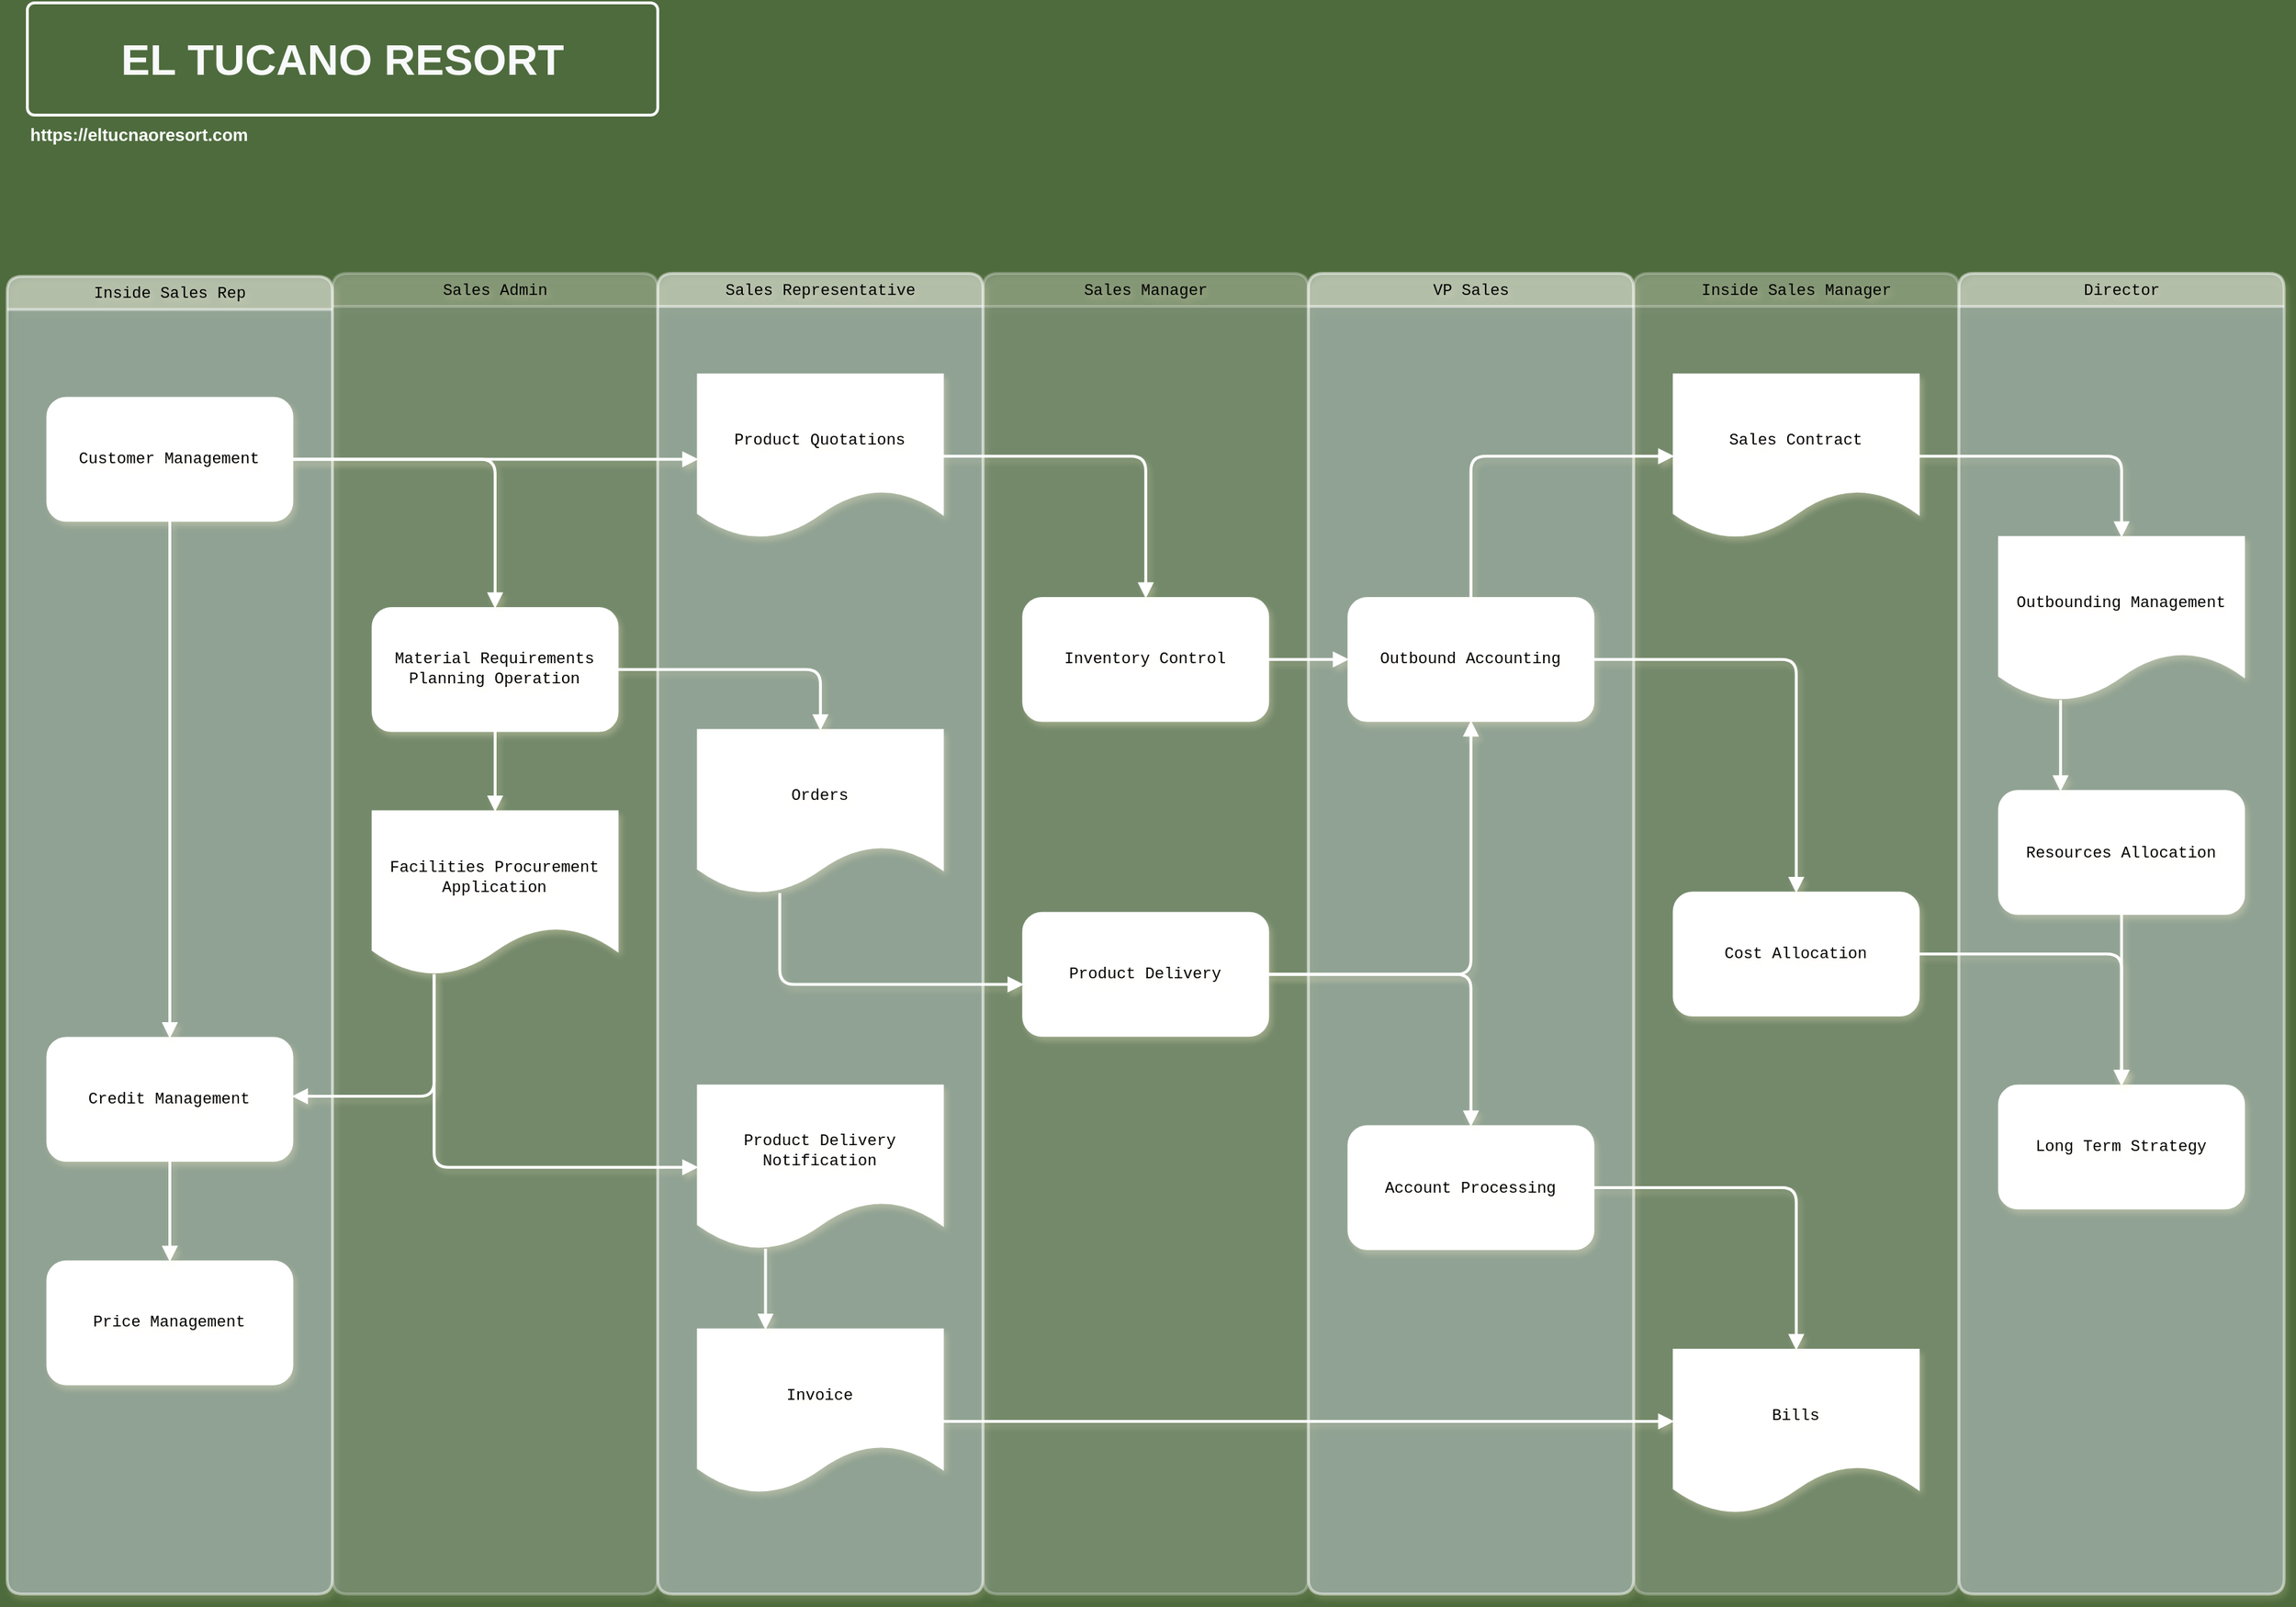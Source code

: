 <mxfile version="24.7.16">
  <diagram id="07fea595-8f29-1299-0266-81d95cde20df" name="Page-1">
    <mxGraphModel dx="2120" dy="1531" grid="1" gridSize="48" guides="1" tooltips="1" connect="1" arrows="1" fold="1" page="1" pageScale="1" pageWidth="827" pageHeight="1169" background="#4E6B3D" math="0" shadow="0">
      <root>
        <mxCell id="0" />
        <mxCell id="1" parent="0" />
        <mxCell id="x-ANHdW1QQ-1PhI1n00a-327" value="&lt;h1 style=&quot;margin-bottom: 21.44px;&quot;&gt;&lt;font style=&quot;font-size: 30px;&quot;&gt;&lt;b style=&quot;&quot;&gt;EL TUCANO RESORT&lt;/b&gt;&lt;/font&gt;&lt;/h1&gt;" style="html=1;shadow=0;dashed=0;shape=mxgraph.bootstrap.rrect;rSize=5;strokeColor=#F8F9FA;strokeWidth=2;fillColor=none;fontColor=#F8F9FA;whiteSpace=wrap;align=center;verticalAlign=middle;spacingLeft=0;fontStyle=0;fontSize=16;spacing=5;rounded=1;" vertex="1" parent="1">
          <mxGeometry x="48" y="38" width="437.94" height="78" as="geometry" />
        </mxCell>
        <mxCell id="x-ANHdW1QQ-1PhI1n00a-328" value="&lt;div style=&quot;text-align: center;&quot;&gt;&lt;span style=&quot;background-color: initial;&quot;&gt;&lt;font face=&quot;Helvetica&quot; size=&quot;1&quot; style=&quot;&quot; color=&quot;#ffffff&quot;&gt;&lt;b style=&quot;font-size: 12px;&quot;&gt;https://eltucnaoresort.com&lt;/b&gt;&lt;/font&gt;&lt;/span&gt;&lt;/div&gt;" style="text;whiteSpace=wrap;html=1;" vertex="1" parent="1">
          <mxGeometry x="48" y="116" width="153" height="28" as="geometry" />
        </mxCell>
        <mxCell id="170" value="&lt;font style=&quot;font-size: 11px;&quot;&gt;Inside Sales Rep&lt;/font&gt;" style="swimlane;whiteSpace=wrap;swimlaneFillColor=#BAC8D3;fontFamily=Courier New;html=1;opacity=50;rounded=1;shadow=1;strokeWidth=2;labelBackgroundColor=none;labelBorderColor=none;textShadow=1;fontStyle=0;align=center;fontSize=11;shadowOpacity=29;shadowColor=#FFF2CC;strokeColor=#ffffff;" parent="1" vertex="1">
          <mxGeometry x="34" y="228.118" width="225.97" height="915.882" as="geometry">
            <mxRectangle x="20" y="20" width="80" height="23" as="alternateBounds" />
          </mxGeometry>
        </mxCell>
        <mxCell id="171" value="Customer Management" style="whiteSpace=wrap;shadow=1;fontFamily=Courier New;fontStyle=0;html=1;fontSize=11;spacing=6;verticalAlign=middle;rounded=1;strokeWidth=2;labelBackgroundColor=none;labelBorderColor=none;textShadow=1;align=center;shadowOpacity=29;shadowColor=#FFF2CC;strokeColor=#ffffff;" parent="170" vertex="1">
          <mxGeometry x="28.246" y="84.738" width="169.477" height="84.738" as="geometry" />
        </mxCell>
        <mxCell id="172" value="Credit Management" style="whiteSpace=wrap;shadow=1;fontFamily=Courier New;fontStyle=0;html=1;fontSize=11;spacing=6;verticalAlign=middle;rounded=1;strokeWidth=2;labelBackgroundColor=none;labelBorderColor=none;textShadow=1;align=center;shadowOpacity=29;shadowColor=#FFF2CC;strokeColor=#ffffff;" parent="170" vertex="1">
          <mxGeometry x="28.246" y="529.615" width="169.477" height="84.738" as="geometry" />
        </mxCell>
        <mxCell id="173" value="Price Management" style="whiteSpace=wrap;shadow=1;fontFamily=Courier New;fontStyle=0;html=1;fontSize=11;spacing=6;verticalAlign=middle;rounded=1;strokeWidth=2;labelBackgroundColor=none;labelBorderColor=none;textShadow=1;align=center;shadowOpacity=29;shadowColor=#FFF2CC;strokeColor=#ffffff;" parent="170" vertex="1">
          <mxGeometry x="28.246" y="684.969" width="169.477" height="84.738" as="geometry" />
        </mxCell>
        <mxCell id="174" value="" style="edgeStyle=segmentEdgeStyle;strokeWidth=2;html=1;endArrow=block;endFill=1;rounded=1;shadow=1;labelBackgroundColor=none;labelBorderColor=none;textShadow=1;fontStyle=0;align=center;fontSize=11;fontFamily=Courier New;fontColor=default;shadowOpacity=29;shadowColor=#FFF2CC;strokeColor=#ffffff;" parent="170" source="172" target="173" edge="1">
          <mxGeometry width="100" height="100" relative="1" as="geometry">
            <mxPoint x="240.093" y="561.392" as="sourcePoint" />
            <mxPoint x="381.324" y="667.315" as="targetPoint" />
          </mxGeometry>
        </mxCell>
        <mxCell id="175" value="" style="edgeStyle=segmentEdgeStyle;strokeWidth=2;html=1;endArrow=block;endFill=1;rounded=1;shadow=1;labelBackgroundColor=none;labelBorderColor=none;textShadow=1;fontStyle=0;align=center;fontSize=11;fontFamily=Courier New;fontColor=default;shadowOpacity=29;shadowColor=#FFF2CC;strokeColor=#ffffff;" parent="170" source="171" target="172" edge="1">
          <mxGeometry width="100" height="100" relative="1" as="geometry">
            <mxPoint x="225.97" y="155.354" as="sourcePoint" />
            <mxPoint x="367.201" y="261.277" as="targetPoint" />
          </mxGeometry>
        </mxCell>
        <mxCell id="176" value="&lt;font style=&quot;font-size: 11px;&quot;&gt;Inside Sales Manager&lt;/font&gt;" style="swimlane;whiteSpace=wrap;swimlaneFillColor=#BAC8D3;fontFamily=Courier New;html=1;opacity=25;rounded=1;shadow=1;strokeWidth=2;labelBackgroundColor=none;labelBorderColor=none;textShadow=1;fontStyle=0;align=center;fontSize=11;shadowOpacity=29;shadowColor=#FFF2CC;strokeColor=#ffffff;" parent="1" vertex="1">
          <mxGeometry x="1163.85" y="226" width="225.97" height="918" as="geometry">
            <mxRectangle x="20" y="20" width="80" height="23" as="alternateBounds" />
          </mxGeometry>
        </mxCell>
        <mxCell id="177" value="Sales Contract" style="shape=document;whiteSpace=wrap;verticalAlign=middle;shadow=1;fontFamily=Courier New;fontStyle=0;html=1;fontSize=11;spacing=6;spacingBottom=22;rounded=1;strokeWidth=2;labelBackgroundColor=none;labelBorderColor=none;textShadow=1;align=center;shadowOpacity=29;shadowColor=#FFF2CC;strokeColor=#ffffff;" parent="176" vertex="1">
          <mxGeometry x="28.246" y="70.615" width="169.477" height="112.985" as="geometry" />
        </mxCell>
        <mxCell id="178" value="Bills" style="shape=document;whiteSpace=wrap;verticalAlign=middle;shadow=1;fontFamily=Courier New;fontStyle=0;html=1;fontSize=11;spacing=6;spacingBottom=22;rounded=1;strokeWidth=2;labelBackgroundColor=none;labelBorderColor=none;textShadow=1;align=center;shadowOpacity=29;shadowColor=#FFF2CC;strokeColor=#ffffff;" parent="176" vertex="1">
          <mxGeometry x="28.246" y="748.523" width="169.477" height="112.985" as="geometry" />
        </mxCell>
        <mxCell id="179" value="Cost Allocation" style="whiteSpace=wrap;shadow=1;fontFamily=Courier New;fontStyle=0;html=1;fontSize=11;spacing=6;verticalAlign=middle;rounded=1;strokeWidth=2;labelBackgroundColor=none;labelBorderColor=none;textShadow=1;align=center;shadowOpacity=29;shadowColor=#FFF2CC;strokeColor=#ffffff;" parent="176" vertex="1">
          <mxGeometry x="28.246" y="430.754" width="169.477" height="84.738" as="geometry" />
        </mxCell>
        <mxCell id="180" value="&lt;font style=&quot;font-size: 11px;&quot;&gt;VP Sales&lt;/font&gt;" style="swimlane;whiteSpace=wrap;swimlaneFillColor=#BAC8D3;fontFamily=Courier New;html=1;opacity=50;rounded=1;shadow=1;strokeWidth=2;labelBackgroundColor=none;labelBorderColor=none;textShadow=1;fontStyle=0;align=center;fontSize=11;shadowOpacity=29;shadowColor=#FFF2CC;strokeColor=#ffffff;" parent="1" vertex="1">
          <mxGeometry x="937.88" y="226" width="225.97" height="918" as="geometry">
            <mxRectangle x="20" y="20" width="80" height="23" as="alternateBounds" />
          </mxGeometry>
        </mxCell>
        <mxCell id="181" value="Outbound Accounting" style="whiteSpace=wrap;shadow=1;fontFamily=Courier New;fontStyle=0;html=1;fontSize=11;spacing=6;verticalAlign=middle;rounded=1;strokeWidth=2;labelBackgroundColor=none;labelBorderColor=none;textShadow=1;align=center;shadowOpacity=29;shadowColor=#FFF2CC;strokeColor=#ffffff;" parent="180" vertex="1">
          <mxGeometry x="28.246" y="225.969" width="169.477" height="84.738" as="geometry" />
        </mxCell>
        <mxCell id="182" value="Account Processing" style="whiteSpace=wrap;shadow=1;fontFamily=Courier New;fontStyle=0;html=1;fontSize=11;spacing=6;verticalAlign=middle;rounded=1;strokeWidth=2;labelBackgroundColor=none;labelBorderColor=none;textShadow=1;align=center;shadowOpacity=29;shadowColor=#FFF2CC;strokeColor=#ffffff;" parent="180" vertex="1">
          <mxGeometry x="28.246" y="593.169" width="169.477" height="84.738" as="geometry" />
        </mxCell>
        <mxCell id="183" value="&lt;font style=&quot;font-size: 11px;&quot;&gt;Sales Admin&lt;/font&gt;" style="swimlane;whiteSpace=wrap;swimlaneFillColor=#BAC8D3;fontFamily=Courier New;html=1;opacity=25;rounded=1;shadow=1;strokeWidth=2;labelBackgroundColor=none;labelBorderColor=none;textShadow=1;fontStyle=0;align=center;fontSize=11;shadowOpacity=29;shadowColor=#FFF2CC;strokeColor=#ffffff;" parent="1" vertex="1">
          <mxGeometry x="259.97" y="226" width="225.97" height="918" as="geometry">
            <mxRectangle x="20" y="20" width="80" height="23" as="alternateBounds" />
          </mxGeometry>
        </mxCell>
        <mxCell id="184" value="Material Requirements Planning Operation" style="whiteSpace=wrap;shadow=1;fontFamily=Courier New;fontStyle=0;html=1;fontSize=11;spacing=6;verticalAlign=middle;rounded=1;strokeWidth=2;labelBackgroundColor=none;labelBorderColor=none;textShadow=1;align=center;shadowOpacity=29;shadowColor=#FFF2CC;strokeColor=#ffffff;" parent="183" vertex="1">
          <mxGeometry x="28.246" y="233.031" width="169.477" height="84.738" as="geometry" />
        </mxCell>
        <mxCell id="185" value="&lt;font style=&quot;font-size: 11px;&quot;&gt;Facilities Procurement&lt;br style=&quot;font-size: 11px;&quot;&gt;Application&lt;/font&gt;&lt;br style=&quot;font-size: 11px;&quot;&gt; " style="shape=document;whiteSpace=wrap;verticalAlign=middle;shadow=1;fontFamily=Courier New;fontStyle=0;html=1;fontSize=11;spacing=6;spacingBottom=22;rounded=1;strokeWidth=2;labelBackgroundColor=none;labelBorderColor=none;textShadow=1;align=center;shadowOpacity=29;shadowColor=#FFF2CC;strokeColor=#ffffff;" parent="183" vertex="1">
          <mxGeometry x="28.246" y="374.262" width="169.477" height="112.985" as="geometry" />
        </mxCell>
        <mxCell id="186" value="" style="edgeStyle=segmentEdgeStyle;strokeWidth=2;html=1;endArrow=block;endFill=1;rounded=1;shadow=1;labelBackgroundColor=none;labelBorderColor=none;textShadow=1;fontStyle=0;align=center;fontSize=11;fontFamily=Courier New;fontColor=default;shadowOpacity=29;shadowColor=#FFF2CC;strokeColor=#ffffff;" parent="183" source="184" target="185" edge="1">
          <mxGeometry width="100" height="100" relative="1" as="geometry">
            <mxPoint x="-14.123" y="141.231" as="sourcePoint" />
            <mxPoint x="127.108" y="247.154" as="targetPoint" />
          </mxGeometry>
        </mxCell>
        <mxCell id="187" value="&lt;font style=&quot;font-size: 11px;&quot;&gt;Sales Representative&lt;/font&gt;" style="swimlane;whiteSpace=wrap;swimlaneFillColor=#BAC8D3;fontFamily=Courier New;html=1;opacity=50;rounded=1;shadow=1;strokeWidth=2;labelBackgroundColor=none;labelBorderColor=none;textShadow=1;fontStyle=0;align=center;fontSize=11;shadowOpacity=29;shadowColor=#FFF2CC;strokeColor=#ffffff;" parent="1" vertex="1">
          <mxGeometry x="485.94" y="226" width="225.97" height="918" as="geometry">
            <mxRectangle x="20" y="20" width="80" height="23" as="alternateBounds" />
          </mxGeometry>
        </mxCell>
        <mxCell id="188" value="Product Quotations" style="shape=document;whiteSpace=wrap;verticalAlign=middle;shadow=1;fontFamily=Courier New;fontStyle=0;html=1;fontSize=11;spacing=6;spacingBottom=22;rounded=1;strokeWidth=2;labelBackgroundColor=none;labelBorderColor=none;textShadow=1;align=center;shadowOpacity=29;shadowColor=#FFF2CC;strokeColor=#ffffff;" parent="187" vertex="1">
          <mxGeometry x="28.246" y="70.615" width="169.477" height="112.985" as="geometry" />
        </mxCell>
        <mxCell id="189" value="Orders" style="shape=document;whiteSpace=wrap;verticalAlign=middle;shadow=1;fontFamily=Courier New;fontStyle=0;html=1;fontSize=11;spacing=6;spacingBottom=22;rounded=1;strokeWidth=2;labelBackgroundColor=none;labelBorderColor=none;textShadow=1;align=center;shadowOpacity=29;shadowColor=#FFF2CC;strokeColor=#ffffff;" parent="187" vertex="1">
          <mxGeometry x="28.246" y="317.769" width="169.477" height="112.985" as="geometry" />
        </mxCell>
        <mxCell id="190" value="Product Delivery Notification" style="shape=document;whiteSpace=wrap;shadow=1;fontFamily=Courier New;fontStyle=0;html=1;fontSize=11;verticalAlign=middle;spacing=6;spacingBottom=22;rounded=1;strokeWidth=2;labelBackgroundColor=none;labelBorderColor=none;textShadow=1;align=center;shadowOpacity=29;shadowColor=#FFF2CC;strokeColor=#ffffff;" parent="187" vertex="1">
          <mxGeometry x="28.246" y="564.923" width="169.477" height="112.985" as="geometry" />
        </mxCell>
        <mxCell id="191" value="Invoice" style="shape=document;whiteSpace=wrap;verticalAlign=middle;shadow=1;fontFamily=Courier New;fontStyle=0;html=1;fontSize=11;spacing=6;spacingBottom=22;rounded=1;strokeWidth=2;labelBackgroundColor=none;labelBorderColor=none;textShadow=1;align=center;shadowOpacity=29;shadowColor=#FFF2CC;strokeColor=#ffffff;" parent="187" vertex="1">
          <mxGeometry x="28.246" y="734.4" width="169.477" height="112.985" as="geometry" />
        </mxCell>
        <mxCell id="192" value="" style="edgeStyle=segmentEdgeStyle;strokeWidth=2;html=1;endArrow=block;endFill=1;rounded=1;shadow=1;labelBackgroundColor=none;labelBorderColor=none;textShadow=1;fontStyle=0;align=center;fontSize=11;fontFamily=Courier New;fontColor=default;shadowOpacity=29;shadowColor=#FFF2CC;strokeColor=#ffffff;" parent="187" source="190" target="191" edge="1">
          <mxGeometry width="100" height="100" relative="1" as="geometry">
            <mxPoint x="-112.985" y="529.615" as="sourcePoint" />
            <mxPoint x="84.739" y="692.031" as="targetPoint" />
            <Array as="points">
              <mxPoint x="74.853" y="707.566" />
              <mxPoint x="74.853" y="707.566" />
            </Array>
          </mxGeometry>
        </mxCell>
        <mxCell id="193" value="&lt;font style=&quot;font-size: 11px;&quot;&gt;Sales Manager&lt;/font&gt;" style="swimlane;whiteSpace=wrap;swimlaneFillColor=#BAC8D3;fontFamily=Courier New;html=1;opacity=25;rounded=1;shadow=1;strokeWidth=2;labelBackgroundColor=none;labelBorderColor=none;textShadow=1;fontStyle=0;align=center;fontSize=11;shadowOpacity=29;shadowColor=#FFF2CC;strokeColor=#ffffff;" parent="1" vertex="1">
          <mxGeometry x="711.91" y="226" width="225.97" height="918" as="geometry">
            <mxRectangle x="20" y="20" width="80" height="23" as="alternateBounds" />
          </mxGeometry>
        </mxCell>
        <mxCell id="194" value="Inventory Control" style="whiteSpace=wrap;shadow=1;fontFamily=Courier New;fontStyle=0;html=1;fontSize=11;spacing=6;verticalAlign=middle;rounded=1;strokeWidth=2;labelBackgroundColor=none;labelBorderColor=none;textShadow=1;align=center;shadowOpacity=29;shadowColor=#FFF2CC;strokeColor=#ffffff;" parent="193" vertex="1">
          <mxGeometry x="28.246" y="225.969" width="169.477" height="84.738" as="geometry" />
        </mxCell>
        <mxCell id="195" value="Product Delivery" style="whiteSpace=wrap;shadow=1;fontFamily=Courier New;fontStyle=0;html=1;fontSize=11;spacing=6;verticalAlign=middle;rounded=1;strokeWidth=2;labelBackgroundColor=none;labelBorderColor=none;textShadow=1;align=center;shadowOpacity=29;shadowColor=#FFF2CC;strokeColor=#ffffff;" parent="193" vertex="1">
          <mxGeometry x="28.246" y="444.877" width="169.477" height="84.738" as="geometry" />
        </mxCell>
        <mxCell id="196" value="Director" style="swimlane;whiteSpace=wrap;swimlaneFillColor=#BAC8D3;fontFamily=Courier New;html=1;opacity=50;rounded=1;shadow=1;strokeWidth=2;labelBackgroundColor=none;labelBorderColor=none;textShadow=1;fontStyle=0;align=center;fontSize=11;shadowOpacity=29;shadowColor=#FFF2CC;strokeColor=#ffffff;" parent="1" vertex="1">
          <mxGeometry x="1389.82" y="226" width="225.97" height="918" as="geometry">
            <mxRectangle x="20" y="20" width="80" height="23" as="alternateBounds" />
          </mxGeometry>
        </mxCell>
        <mxCell id="197" value="Outbounding Management" style="shape=document;whiteSpace=wrap;verticalAlign=middle;shadow=1;fontFamily=Courier New;fontStyle=0;html=1;fontSize=11;spacing=6;spacingBottom=22;rounded=1;strokeWidth=2;labelBackgroundColor=none;labelBorderColor=none;textShadow=1;align=center;shadowOpacity=29;shadowColor=#FFF2CC;strokeColor=#ffffff;" parent="196" vertex="1">
          <mxGeometry x="28.246" y="183.6" width="169.477" height="112.985" as="geometry" />
        </mxCell>
        <mxCell id="198" value="Resources Allocation" style="whiteSpace=wrap;shadow=1;fontFamily=Courier New;fontStyle=0;html=1;fontSize=11;spacing=6;verticalAlign=middle;rounded=1;strokeWidth=2;labelBackgroundColor=none;labelBorderColor=none;textShadow=1;align=center;shadowOpacity=29;shadowColor=#FFF2CC;strokeColor=#ffffff;" parent="196" vertex="1">
          <mxGeometry x="28.246" y="360.138" width="169.477" height="84.738" as="geometry" />
        </mxCell>
        <mxCell id="199" value="Long Term Strategy" style="whiteSpace=wrap;shadow=1;fontFamily=Courier New;fontStyle=0;html=1;fontSize=11;spacing=6;verticalAlign=middle;rounded=1;strokeWidth=2;labelBackgroundColor=none;labelBorderColor=none;textShadow=1;align=center;shadowOpacity=29;shadowColor=#FFF2CC;strokeColor=#ffffff;" parent="196" vertex="1">
          <mxGeometry x="28.246" y="564.923" width="169.477" height="84.738" as="geometry" />
        </mxCell>
        <mxCell id="200" value="" style="edgeStyle=segmentEdgeStyle;strokeWidth=2;html=1;endArrow=block;endFill=1;rounded=1;shadow=1;labelBackgroundColor=none;labelBorderColor=none;textShadow=1;fontStyle=0;align=center;fontSize=11;fontFamily=Courier New;fontColor=default;shadowOpacity=29;shadowColor=#FFF2CC;strokeColor=#ffffff;" parent="196" source="198" target="199" edge="1">
          <mxGeometry width="100" height="100" relative="1" as="geometry">
            <mxPoint x="42.369" y="805.015" as="sourcePoint" />
            <mxPoint x="183.601" y="663.785" as="targetPoint" />
          </mxGeometry>
        </mxCell>
        <mxCell id="201" value="" style="edgeStyle=segmentEdgeStyle;entryX=0.25;entryY=0;strokeWidth=2;html=1;endArrow=block;endFill=1;rounded=1;shadow=1;labelBackgroundColor=none;labelBorderColor=none;textShadow=1;fontStyle=0;align=center;fontSize=11;fontFamily=Courier New;fontColor=default;shadowOpacity=29;shadowColor=#FFF2CC;strokeColor=#ffffff;" parent="196" source="197" target="198" edge="1">
          <mxGeometry width="100" height="100" relative="1" as="geometry">
            <mxPoint x="-169.477" y="367.2" as="sourcePoint" />
            <mxPoint x="-28.246" y="225.969" as="targetPoint" />
          </mxGeometry>
        </mxCell>
        <mxCell id="202" value="" style="edgeStyle=segmentEdgeStyle;strokeWidth=2;html=1;endArrow=block;endFill=1;rounded=1;shadow=1;labelBackgroundColor=none;labelBorderColor=none;textShadow=1;fontStyle=0;align=center;fontSize=11;fontFamily=Courier New;fontColor=default;shadowOpacity=29;shadowColor=#FFF2CC;strokeColor=#ffffff;" parent="1" source="171" target="184" edge="1">
          <mxGeometry x="266.325" y="478.097" width="141.231" height="141.231" as="geometry">
            <mxPoint x="316.462" y="451.969" as="sourcePoint" />
            <mxPoint x="457.694" y="310.738" as="targetPoint" />
          </mxGeometry>
        </mxCell>
        <mxCell id="203" value="" style="edgeStyle=segmentEdgeStyle;strokeWidth=2;html=1;endArrow=block;endFill=1;rounded=1;shadow=1;labelBackgroundColor=none;labelBorderColor=none;textShadow=1;fontStyle=0;align=center;fontSize=11;fontFamily=Courier New;fontColor=default;shadowOpacity=29;shadowColor=#FFF2CC;strokeColor=#ffffff;" parent="1" source="185" target="172" edge="1">
          <mxGeometry x="266.325" y="838.235" width="141.231" height="141.231" as="geometry">
            <mxPoint x="387.078" y="557.892" as="sourcePoint" />
            <mxPoint x="387.078" y="614.385" as="targetPoint" />
            <Array as="points">
              <mxPoint x="330.586" y="797.985" />
            </Array>
          </mxGeometry>
        </mxCell>
        <mxCell id="204" value="" style="edgeStyle=segmentEdgeStyle;strokeWidth=2;html=1;endArrow=block;endFill=1;rounded=1;shadow=1;labelBackgroundColor=none;labelBorderColor=none;textShadow=1;fontStyle=0;align=center;fontSize=11;fontFamily=Courier New;fontColor=default;shadowOpacity=29;shadowColor=#FFF2CC;strokeColor=#ffffff;" parent="1" source="171" target="188" edge="1">
          <mxGeometry x="266.325" y="478.097" width="141.231" height="141.231" as="geometry">
            <mxPoint x="245.847" y="367.231" as="sourcePoint" />
            <mxPoint x="387.078" y="473.154" as="targetPoint" />
          </mxGeometry>
        </mxCell>
        <mxCell id="205" value="" style="edgeStyle=segmentEdgeStyle;strokeWidth=2;html=1;endArrow=block;endFill=1;rounded=1;shadow=1;labelBackgroundColor=none;labelBorderColor=none;textShadow=1;fontStyle=0;align=center;fontSize=11;fontFamily=Courier New;fontColor=default;shadowOpacity=29;shadowColor=#FFF2CC;strokeColor=#ffffff;" parent="1" source="185" target="190" edge="1">
          <mxGeometry x="365.187" y="838.235" width="141.231" height="141.231" as="geometry">
            <mxPoint x="542.432" y="1256.985" as="sourcePoint" />
            <mxPoint x="683.664" y="1115.754" as="targetPoint" />
            <Array as="points">
              <mxPoint x="330.586" y="847.415" />
            </Array>
          </mxGeometry>
        </mxCell>
        <mxCell id="206" value="" style="edgeStyle=elbowEdgeStyle;elbow=vertical;strokeWidth=2;html=1;endArrow=block;endFill=1;rounded=1;shadow=1;labelBackgroundColor=none;labelBorderColor=none;textShadow=1;fontStyle=0;align=center;fontSize=11;fontFamily=Courier New;fontColor=default;shadowOpacity=29;shadowColor=#FFF2CC;strokeColor=#ffffff;" parent="1" source="191" target="178" edge="1">
          <mxGeometry x="718.265" y="1106.574" width="141.231" height="141.231" as="geometry">
            <mxPoint x="768.402" y="974.523" as="sourcePoint" />
            <mxPoint x="909.634" y="833.292" as="targetPoint" />
          </mxGeometry>
        </mxCell>
        <mxCell id="207" value="" style="edgeStyle=segmentEdgeStyle;strokeWidth=2;html=1;endArrow=block;endFill=1;rounded=1;shadow=1;labelBackgroundColor=none;labelBorderColor=none;textShadow=1;fontStyle=0;align=center;fontSize=11;fontFamily=Courier New;fontColor=default;shadowOpacity=29;shadowColor=#FFF2CC;strokeColor=#ffffff;" parent="1" source="184" target="189" edge="1">
          <mxGeometry x="492.295" y="626.389" width="141.231" height="141.231" as="geometry">
            <mxPoint x="641.294" y="522.585" as="sourcePoint" />
            <mxPoint x="782.526" y="381.354" as="targetPoint" />
            <Array as="points" />
          </mxGeometry>
        </mxCell>
        <mxCell id="208" value="" style="edgeStyle=segmentEdgeStyle;strokeWidth=2;html=1;endArrow=block;endFill=1;rounded=1;shadow=1;labelBackgroundColor=none;labelBorderColor=none;textShadow=1;fontStyle=0;align=center;fontSize=11;fontFamily=Courier New;fontColor=default;shadowOpacity=29;shadowColor=#FFF2CC;strokeColor=#ffffff;" parent="1" source="188" target="194" edge="1">
          <mxGeometry x="718.265" y="478.097" width="141.231" height="141.231" as="geometry">
            <mxPoint x="627.171" y="451.969" as="sourcePoint" />
            <mxPoint x="768.402" y="310.738" as="targetPoint" />
          </mxGeometry>
        </mxCell>
        <mxCell id="209" value="" style="edgeStyle=none;strokeWidth=2;html=1;endArrow=block;endFill=1;rounded=1;shadow=1;labelBackgroundColor=none;labelBorderColor=none;textShadow=1;fontStyle=0;align=center;fontSize=11;fontFamily=Courier New;fontColor=default;shadowOpacity=29;shadowColor=#FFF2CC;strokeColor=#ffffff;" parent="1" source="194" target="181" edge="1">
          <mxGeometry x="944.235" y="619.328" width="141.231" height="141.231" as="geometry">
            <mxPoint x="966.126" y="748.554" as="sourcePoint" />
            <mxPoint x="1107.357" y="607.323" as="targetPoint" />
          </mxGeometry>
        </mxCell>
        <mxCell id="210" value="" style="edgeStyle=segmentEdgeStyle;strokeWidth=2;html=1;endArrow=block;endFill=1;rounded=1;shadow=1;labelBackgroundColor=none;labelBorderColor=none;textShadow=1;fontStyle=0;align=center;fontSize=11;fontFamily=Courier New;fontColor=default;shadowOpacity=29;shadowColor=#FFF2CC;strokeColor=#ffffff;" parent="1" source="189" target="195" edge="1">
          <mxGeometry x="605.28" y="781.743" width="141.231" height="141.231" as="geometry">
            <mxPoint x="740.156" y="790.923" as="sourcePoint" />
            <mxPoint x="881.387" y="649.692" as="targetPoint" />
            <Array as="points">
              <mxPoint x="570.679" y="720.308" />
            </Array>
          </mxGeometry>
        </mxCell>
        <mxCell id="211" value="" style="edgeStyle=segmentEdgeStyle;strokeWidth=2;html=1;endArrow=block;endFill=1;rounded=1;shadow=1;labelBackgroundColor=none;labelBorderColor=none;textShadow=1;fontStyle=0;align=center;fontSize=11;fontFamily=Courier New;fontColor=default;shadowOpacity=29;shadowColor=#FFF2CC;strokeColor=#ffffff;" parent="1" source="195" target="181" edge="1">
          <mxGeometry x="944.235" y="661.697" width="141.231" height="141.231" as="geometry">
            <mxPoint x="909.634" y="720.308" as="sourcePoint" />
            <mxPoint x="1050.865" y="579.077" as="targetPoint" />
          </mxGeometry>
        </mxCell>
        <mxCell id="212" value="" style="edgeStyle=segmentEdgeStyle;strokeWidth=2;html=1;endArrow=block;endFill=1;rounded=1;shadow=1;labelBackgroundColor=none;labelBorderColor=none;textShadow=1;fontStyle=0;align=center;fontSize=11;fontFamily=Courier New;fontColor=default;shadowOpacity=29;shadowColor=#FFF2CC;strokeColor=#ffffff;" parent="1" source="195" target="182" edge="1">
          <mxGeometry x="944.235" y="838.235" width="141.231" height="141.231" as="geometry">
            <mxPoint x="726.033" y="932.154" as="sourcePoint" />
            <mxPoint x="867.264" y="790.923" as="targetPoint" />
          </mxGeometry>
        </mxCell>
        <mxCell id="213" value="" style="edgeStyle=segmentEdgeStyle;strokeWidth=2;html=1;endArrow=block;endFill=1;rounded=1;shadow=1;labelBackgroundColor=none;labelBorderColor=none;textShadow=1;fontStyle=0;align=center;fontSize=11;fontFamily=Courier New;fontColor=default;shadowOpacity=29;shadowColor=#FFF2CC;strokeColor=#ffffff;" parent="1" source="181" target="177" edge="1">
          <mxGeometry x="1085.467" y="478.097" width="141.231" height="141.231" as="geometry">
            <mxPoint x="1220.342" y="635.569" as="sourcePoint" />
            <mxPoint x="1361.574" y="494.338" as="targetPoint" />
            <Array as="points">
              <mxPoint x="1050.865" y="353.108" />
            </Array>
          </mxGeometry>
        </mxCell>
        <mxCell id="214" value="" style="edgeStyle=segmentEdgeStyle;strokeWidth=2;html=1;endArrow=block;endFill=1;rounded=1;shadow=1;labelBackgroundColor=none;labelBorderColor=none;textShadow=1;fontStyle=0;align=center;fontSize=11;fontFamily=Courier New;fontColor=default;shadowOpacity=29;shadowColor=#FFF2CC;strokeColor=#ffffff;" parent="1" source="181" target="179" edge="1">
          <mxGeometry x="1170.205" y="619.328" width="141.231" height="141.231" as="geometry">
            <mxPoint x="1206.219" y="649.692" as="sourcePoint" />
            <mxPoint x="1347.451" y="508.462" as="targetPoint" />
          </mxGeometry>
        </mxCell>
        <mxCell id="215" value="" style="edgeStyle=segmentEdgeStyle;strokeWidth=2;html=1;endArrow=block;endFill=1;rounded=1;shadow=1;labelBackgroundColor=none;labelBorderColor=none;textShadow=1;fontStyle=0;align=center;fontSize=11;fontFamily=Courier New;fontColor=default;shadowOpacity=29;shadowColor=#FFF2CC;strokeColor=#ffffff;" parent="1" source="182" target="178" edge="1">
          <mxGeometry x="1170.205" y="986.528" width="141.231" height="141.231" as="geometry">
            <mxPoint x="1248.589" y="918.031" as="sourcePoint" />
            <mxPoint x="1389.82" y="776.8" as="targetPoint" />
          </mxGeometry>
        </mxCell>
        <mxCell id="216" value="" style="edgeStyle=segmentEdgeStyle;strokeWidth=2;html=1;endArrow=block;endFill=1;rounded=1;shadow=1;labelBackgroundColor=none;labelBorderColor=none;textShadow=1;fontStyle=0;align=center;fontSize=11;fontFamily=Courier New;fontColor=default;shadowOpacity=29;shadowColor=#FFF2CC;strokeColor=#ffffff;" parent="1" source="179" target="199" edge="1">
          <mxGeometry x="1396.175" y="824.112" width="141.231" height="141.231" as="geometry">
            <mxPoint x="1545.174" y="805.046" as="sourcePoint" />
            <mxPoint x="1686.406" y="663.815" as="targetPoint" />
          </mxGeometry>
        </mxCell>
        <mxCell id="217" value="" style="edgeStyle=segmentEdgeStyle;strokeWidth=2;html=1;endArrow=block;endFill=1;rounded=1;shadow=1;labelBackgroundColor=none;labelBorderColor=none;textShadow=1;fontStyle=0;align=center;fontSize=11;fontFamily=Courier New;fontColor=default;shadowOpacity=29;shadowColor=#FFF2CC;strokeColor=#ffffff;" parent="1" source="177" target="197" edge="1">
          <mxGeometry x="1396.175" y="478.097" width="141.231" height="141.231" as="geometry">
            <mxPoint x="1206.219" y="593.2" as="sourcePoint" />
            <mxPoint x="1347.451" y="451.969" as="targetPoint" />
          </mxGeometry>
        </mxCell>
      </root>
    </mxGraphModel>
  </diagram>
</mxfile>
